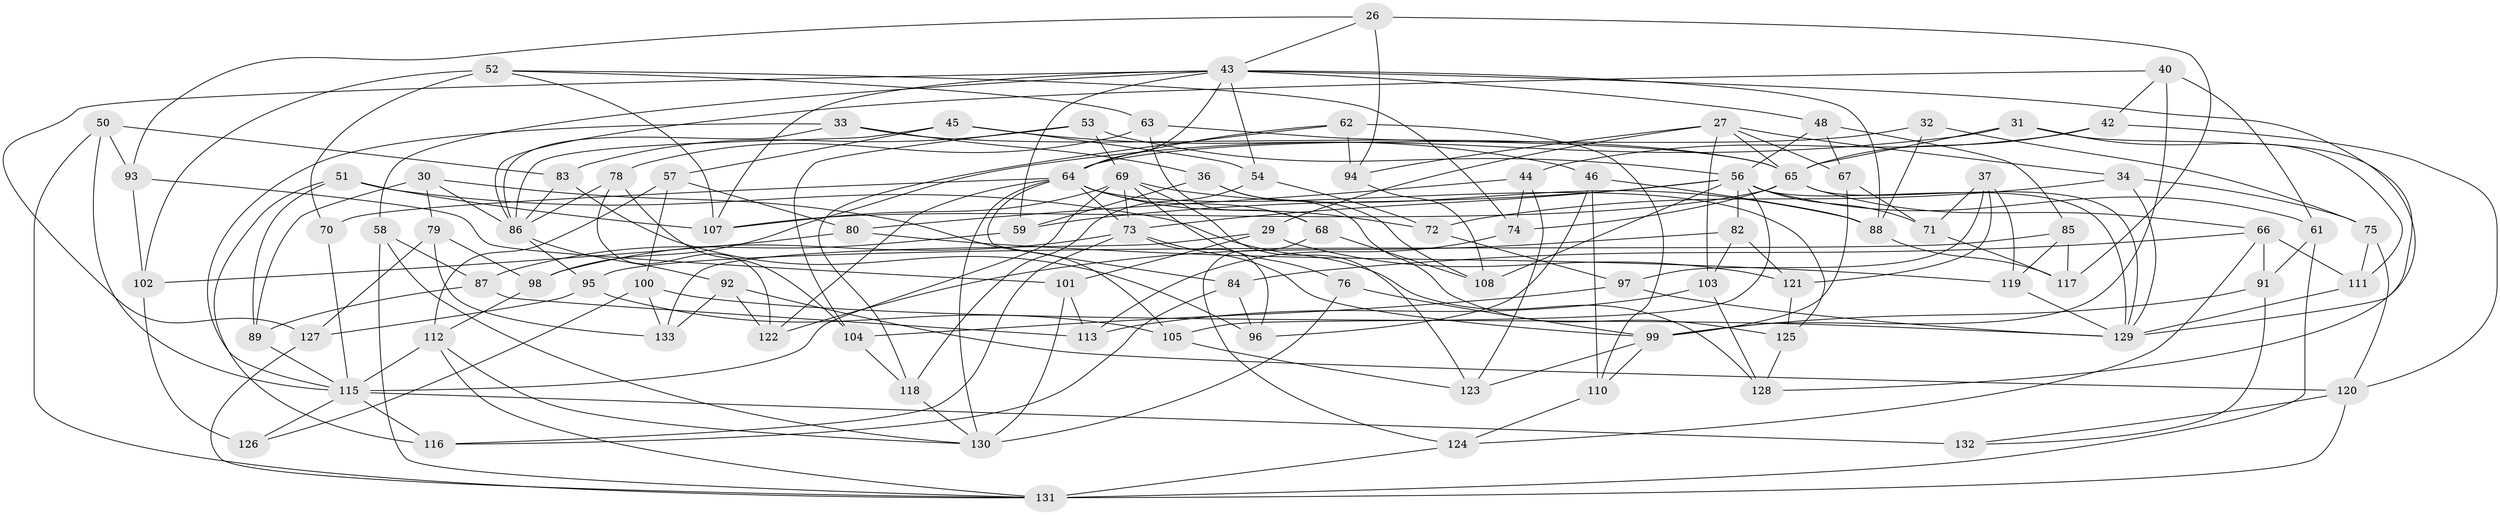 // original degree distribution, {4: 1.0}
// Generated by graph-tools (version 1.1) at 2025/01/03/04/25 22:01:21]
// undirected, 93 vertices, 213 edges
graph export_dot {
graph [start="1"]
  node [color=gray90,style=filled];
  26;
  27 [super="+25"];
  29;
  30;
  31;
  32;
  33;
  34;
  36;
  37;
  40;
  42;
  43 [super="+19+23+21"];
  44;
  45;
  46;
  48;
  50;
  51;
  52 [super="+49"];
  53;
  54;
  56 [super="+20+38+22"];
  57;
  58;
  59;
  61;
  62;
  63;
  64 [super="+7+11+13"];
  65 [super="+24"];
  66 [super="+47"];
  67;
  68;
  69 [super="+1+41"];
  70;
  71;
  72;
  73 [super="+15+55"];
  74;
  75;
  76;
  78;
  79;
  80;
  82;
  83;
  84;
  85;
  86 [super="+5+6"];
  87;
  88 [super="+12"];
  89;
  91;
  92;
  93;
  94;
  95;
  96;
  97;
  98;
  99 [super="+60"];
  100;
  101;
  102 [super="+90"];
  103;
  104;
  105;
  107 [super="+106"];
  108;
  110;
  111;
  112 [super="+16"];
  113;
  115 [super="+4+28+114"];
  116;
  117;
  118;
  119;
  120 [super="+109"];
  121;
  122;
  123;
  124;
  125;
  126;
  127;
  128;
  129 [super="+2+77"];
  130 [super="+8+35"];
  131 [super="+81"];
  132;
  133;
  26 -- 94;
  26 -- 93;
  26 -- 117;
  26 -- 43;
  27 -- 29;
  27 -- 34;
  27 -- 65;
  27 -- 67;
  27 -- 94;
  27 -- 103;
  29 -- 121;
  29 -- 133;
  29 -- 101;
  30 -- 105;
  30 -- 79;
  30 -- 89;
  30 -- 86;
  31 -- 128;
  31 -- 98;
  31 -- 111;
  31 -- 65;
  32 -- 75;
  32 -- 64;
  32 -- 88 [weight=2];
  33 -- 86;
  33 -- 36;
  33 -- 115;
  33 -- 65;
  34 -- 72;
  34 -- 75;
  34 -- 129;
  36 -- 125;
  36 -- 59;
  36 -- 108;
  37 -- 119;
  37 -- 97;
  37 -- 121;
  37 -- 71;
  40 -- 86;
  40 -- 42;
  40 -- 61;
  40 -- 99;
  42 -- 44;
  42 -- 120;
  42 -- 65;
  43 -- 48;
  43 -- 58;
  43 -- 64;
  43 -- 129;
  43 -- 59;
  43 -- 54;
  43 -- 88;
  43 -- 107;
  43 -- 127;
  44 -- 80;
  44 -- 74;
  44 -- 123;
  45 -- 46;
  45 -- 57;
  45 -- 54;
  45 -- 86;
  46 -- 96;
  46 -- 110;
  46 -- 88;
  48 -- 85;
  48 -- 67;
  48 -- 56;
  50 -- 83;
  50 -- 93;
  50 -- 115;
  50 -- 131;
  51 -- 116;
  51 -- 107;
  51 -- 89;
  51 -- 128;
  52 -- 70 [weight=2];
  52 -- 102 [weight=2];
  52 -- 74;
  52 -- 107 [weight=2];
  52 -- 63;
  53 -- 104;
  53 -- 83;
  53 -- 69;
  53 -- 56;
  54 -- 72;
  54 -- 118;
  56 -- 105;
  56 -- 73;
  56 -- 129;
  56 -- 59;
  56 -- 108;
  56 -- 82;
  56 -- 61;
  56 -- 71;
  57 -- 112;
  57 -- 100;
  57 -- 80;
  58 -- 87;
  58 -- 131;
  58 -- 130;
  59 -- 87;
  61 -- 91;
  61 -- 131;
  62 -- 64;
  62 -- 118;
  62 -- 94;
  62 -- 110;
  63 -- 68;
  63 -- 78;
  63 -- 65;
  64 -- 72;
  64 -- 122;
  64 -- 84;
  64 -- 130 [weight=2];
  64 -- 68;
  64 -- 70;
  64 -- 125;
  64 -- 73;
  65 -- 66 [weight=2];
  65 -- 107;
  65 -- 129;
  65 -- 74;
  66 -- 84;
  66 -- 111;
  66 -- 91;
  66 -- 124;
  67 -- 99;
  67 -- 71;
  68 -- 108;
  68 -- 124;
  69 -- 123;
  69 -- 76;
  69 -- 88;
  69 -- 107;
  69 -- 115 [weight=2];
  69 -- 73;
  70 -- 115;
  71 -- 117;
  72 -- 97;
  73 -- 96;
  73 -- 98;
  73 -- 99 [weight=2];
  73 -- 116;
  74 -- 113;
  75 -- 120;
  75 -- 111;
  76 -- 130 [weight=2];
  76 -- 99;
  78 -- 104;
  78 -- 122;
  78 -- 86;
  79 -- 133;
  79 -- 98;
  79 -- 127;
  80 -- 102;
  80 -- 119;
  82 -- 122;
  82 -- 103;
  82 -- 121;
  83 -- 96;
  83 -- 86;
  84 -- 96;
  84 -- 116;
  85 -- 95;
  85 -- 117;
  85 -- 119;
  86 -- 95;
  86 -- 92;
  87 -- 89;
  87 -- 113;
  88 -- 117;
  89 -- 115;
  91 -- 132;
  91 -- 99;
  92 -- 120;
  92 -- 133;
  92 -- 122;
  93 -- 101;
  93 -- 102;
  94 -- 108;
  95 -- 105;
  95 -- 127;
  97 -- 129;
  97 -- 104;
  98 -- 112;
  99 -- 123;
  99 -- 110;
  100 -- 126;
  100 -- 133;
  100 -- 129;
  101 -- 113;
  101 -- 130;
  102 -- 126 [weight=2];
  103 -- 128;
  103 -- 113;
  104 -- 118;
  105 -- 123;
  110 -- 124;
  111 -- 129;
  112 -- 130;
  112 -- 131;
  112 -- 115 [weight=2];
  115 -- 132 [weight=2];
  115 -- 126;
  115 -- 116;
  118 -- 130;
  119 -- 129;
  120 -- 131 [weight=2];
  120 -- 132;
  121 -- 125;
  124 -- 131;
  125 -- 128;
  127 -- 131;
}
